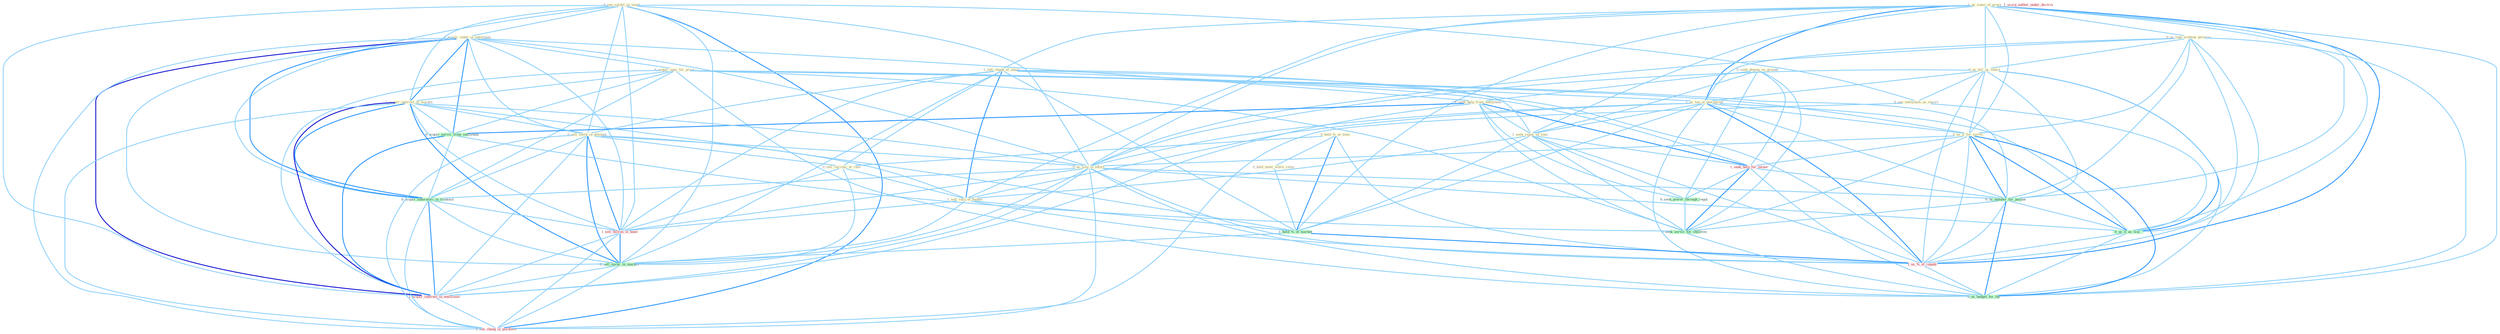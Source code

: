 Graph G{ 
    node
    [shape=polygon,style=filled,width=.5,height=.06,color="#BDFCC9",fixedsize=true,fontsize=4,
    fontcolor="#2f4f4f"];
    {node
    [color="#ffffe0", fontcolor="#8b7d6b"] "1_us_some_of_proce " "0_see_volatil_in_stock " "0_us_logo_without_permiss " "0_seek_damag_on_ground " "1_acquir_stake_in_entitynam " "0_us_bill_as_vehicl " "1_sell_chunk_of_share " "0_hold_%_at_time " "0_see_entitynam_as_resort " "0_acquir_oper_for_price " "0_seek_help_from_entitynam " "1_us_ton_of_newsprint " "1_seek_repay_of_loan " "1_acquir_interest_in_market " "0_us_it_for_servic " "0_sell_stock_in_attempt " "0_us_issu_in_effort " "0_hold_meet_while_refus " "0_sell_currenc_at_rate " "1_sell_valu_of_basket "}
{node [color="#fff0f5", fontcolor="#b22222"] "1_seek_help_for_owner " "1_sell_billion_in_bond " "1_usurp_author_under_doctrin " "1_us_%_of_capabl " "1_acquir_interest_in_entitynam " "1_see_chang_in_portfolio "}
edge [color="#B0E2FF"];

	"1_us_some_of_proce " -- "0_us_logo_without_permiss " [w="1", color="#87cefa" ];
	"1_us_some_of_proce " -- "0_us_bill_as_vehicl " [w="1", color="#87cefa" ];
	"1_us_some_of_proce " -- "1_sell_chunk_of_share " [w="1", color="#87cefa" ];
	"1_us_some_of_proce " -- "1_us_ton_of_newsprint " [w="2", color="#1e90ff" , len=0.8];
	"1_us_some_of_proce " -- "1_seek_repay_of_loan " [w="1", color="#87cefa" ];
	"1_us_some_of_proce " -- "0_us_it_for_servic " [w="1", color="#87cefa" ];
	"1_us_some_of_proce " -- "0_us_issu_in_effort " [w="1", color="#87cefa" ];
	"1_us_some_of_proce " -- "1_sell_valu_of_basket " [w="1", color="#87cefa" ];
	"1_us_some_of_proce " -- "1_hold_%_of_market " [w="1", color="#87cefa" ];
	"1_us_some_of_proce " -- "0_us_number_for_purpos " [w="1", color="#87cefa" ];
	"1_us_some_of_proce " -- "0_us_it_as_wai " [w="1", color="#87cefa" ];
	"1_us_some_of_proce " -- "1_us_%_of_capabl " [w="2", color="#1e90ff" , len=0.8];
	"1_us_some_of_proce " -- "0_us_budget_for_thi " [w="1", color="#87cefa" ];
	"0_see_volatil_in_stock " -- "1_acquir_stake_in_entitynam " [w="1", color="#87cefa" ];
	"0_see_volatil_in_stock " -- "0_see_entitynam_as_resort " [w="1", color="#87cefa" ];
	"0_see_volatil_in_stock " -- "1_acquir_interest_in_market " [w="1", color="#87cefa" ];
	"0_see_volatil_in_stock " -- "0_sell_stock_in_attempt " [w="1", color="#87cefa" ];
	"0_see_volatil_in_stock " -- "0_us_issu_in_effort " [w="1", color="#87cefa" ];
	"0_see_volatil_in_stock " -- "0_acquir_laboratori_in_transact " [w="1", color="#87cefa" ];
	"0_see_volatil_in_stock " -- "1_sell_billion_in_bond " [w="1", color="#87cefa" ];
	"0_see_volatil_in_stock " -- "0_sell_secur_in_market " [w="1", color="#87cefa" ];
	"0_see_volatil_in_stock " -- "1_acquir_interest_in_entitynam " [w="1", color="#87cefa" ];
	"0_see_volatil_in_stock " -- "1_see_chang_in_portfolio " [w="2", color="#1e90ff" , len=0.8];
	"0_us_logo_without_permiss " -- "0_us_bill_as_vehicl " [w="1", color="#87cefa" ];
	"0_us_logo_without_permiss " -- "1_us_ton_of_newsprint " [w="1", color="#87cefa" ];
	"0_us_logo_without_permiss " -- "0_us_it_for_servic " [w="1", color="#87cefa" ];
	"0_us_logo_without_permiss " -- "0_us_issu_in_effort " [w="1", color="#87cefa" ];
	"0_us_logo_without_permiss " -- "0_us_number_for_purpos " [w="1", color="#87cefa" ];
	"0_us_logo_without_permiss " -- "0_us_it_as_wai " [w="1", color="#87cefa" ];
	"0_us_logo_without_permiss " -- "1_us_%_of_capabl " [w="1", color="#87cefa" ];
	"0_us_logo_without_permiss " -- "0_us_budget_for_thi " [w="1", color="#87cefa" ];
	"0_seek_damag_on_ground " -- "0_seek_help_from_entitynam " [w="1", color="#87cefa" ];
	"0_seek_damag_on_ground " -- "1_seek_repay_of_loan " [w="1", color="#87cefa" ];
	"0_seek_damag_on_ground " -- "1_seek_help_for_owner " [w="1", color="#87cefa" ];
	"0_seek_damag_on_ground " -- "0_seek_power_through_regul " [w="1", color="#87cefa" ];
	"0_seek_damag_on_ground " -- "0_seek_servic_for_children " [w="1", color="#87cefa" ];
	"1_acquir_stake_in_entitynam " -- "0_acquir_oper_for_price " [w="1", color="#87cefa" ];
	"1_acquir_stake_in_entitynam " -- "0_seek_help_from_entitynam " [w="1", color="#87cefa" ];
	"1_acquir_stake_in_entitynam " -- "1_acquir_interest_in_market " [w="2", color="#1e90ff" , len=0.8];
	"1_acquir_stake_in_entitynam " -- "0_sell_stock_in_attempt " [w="1", color="#87cefa" ];
	"1_acquir_stake_in_entitynam " -- "0_us_issu_in_effort " [w="1", color="#87cefa" ];
	"1_acquir_stake_in_entitynam " -- "0_acquir_servic_from_entitynam " [w="2", color="#1e90ff" , len=0.8];
	"1_acquir_stake_in_entitynam " -- "0_acquir_laboratori_in_transact " [w="2", color="#1e90ff" , len=0.8];
	"1_acquir_stake_in_entitynam " -- "1_sell_billion_in_bond " [w="1", color="#87cefa" ];
	"1_acquir_stake_in_entitynam " -- "0_sell_secur_in_market " [w="1", color="#87cefa" ];
	"1_acquir_stake_in_entitynam " -- "1_acquir_interest_in_entitynam " [w="3", color="#0000cd" , len=0.6];
	"1_acquir_stake_in_entitynam " -- "1_see_chang_in_portfolio " [w="1", color="#87cefa" ];
	"0_us_bill_as_vehicl " -- "0_see_entitynam_as_resort " [w="1", color="#87cefa" ];
	"0_us_bill_as_vehicl " -- "1_us_ton_of_newsprint " [w="1", color="#87cefa" ];
	"0_us_bill_as_vehicl " -- "0_us_it_for_servic " [w="1", color="#87cefa" ];
	"0_us_bill_as_vehicl " -- "0_us_issu_in_effort " [w="1", color="#87cefa" ];
	"0_us_bill_as_vehicl " -- "0_us_number_for_purpos " [w="1", color="#87cefa" ];
	"0_us_bill_as_vehicl " -- "0_us_it_as_wai " [w="2", color="#1e90ff" , len=0.8];
	"0_us_bill_as_vehicl " -- "1_us_%_of_capabl " [w="1", color="#87cefa" ];
	"0_us_bill_as_vehicl " -- "0_us_budget_for_thi " [w="1", color="#87cefa" ];
	"1_sell_chunk_of_share " -- "1_us_ton_of_newsprint " [w="1", color="#87cefa" ];
	"1_sell_chunk_of_share " -- "1_seek_repay_of_loan " [w="1", color="#87cefa" ];
	"1_sell_chunk_of_share " -- "0_sell_stock_in_attempt " [w="1", color="#87cefa" ];
	"1_sell_chunk_of_share " -- "0_sell_currenc_at_rate " [w="1", color="#87cefa" ];
	"1_sell_chunk_of_share " -- "1_sell_valu_of_basket " [w="2", color="#1e90ff" , len=0.8];
	"1_sell_chunk_of_share " -- "1_hold_%_of_market " [w="1", color="#87cefa" ];
	"1_sell_chunk_of_share " -- "1_sell_billion_in_bond " [w="1", color="#87cefa" ];
	"1_sell_chunk_of_share " -- "1_us_%_of_capabl " [w="1", color="#87cefa" ];
	"1_sell_chunk_of_share " -- "0_sell_secur_in_market " [w="1", color="#87cefa" ];
	"0_hold_%_at_time " -- "0_hold_meet_while_refus " [w="1", color="#87cefa" ];
	"0_hold_%_at_time " -- "0_sell_currenc_at_rate " [w="1", color="#87cefa" ];
	"0_hold_%_at_time " -- "1_hold_%_of_market " [w="2", color="#1e90ff" , len=0.8];
	"0_hold_%_at_time " -- "1_us_%_of_capabl " [w="1", color="#87cefa" ];
	"0_see_entitynam_as_resort " -- "0_us_it_as_wai " [w="1", color="#87cefa" ];
	"0_see_entitynam_as_resort " -- "1_see_chang_in_portfolio " [w="1", color="#87cefa" ];
	"0_acquir_oper_for_price " -- "1_acquir_interest_in_market " [w="1", color="#87cefa" ];
	"0_acquir_oper_for_price " -- "0_us_it_for_servic " [w="1", color="#87cefa" ];
	"0_acquir_oper_for_price " -- "1_seek_help_for_owner " [w="1", color="#87cefa" ];
	"0_acquir_oper_for_price " -- "0_acquir_servic_from_entitynam " [w="1", color="#87cefa" ];
	"0_acquir_oper_for_price " -- "0_us_number_for_purpos " [w="1", color="#87cefa" ];
	"0_acquir_oper_for_price " -- "0_acquir_laboratori_in_transact " [w="1", color="#87cefa" ];
	"0_acquir_oper_for_price " -- "1_acquir_interest_in_entitynam " [w="1", color="#87cefa" ];
	"0_acquir_oper_for_price " -- "0_seek_servic_for_children " [w="1", color="#87cefa" ];
	"0_acquir_oper_for_price " -- "0_us_budget_for_thi " [w="1", color="#87cefa" ];
	"0_seek_help_from_entitynam " -- "1_seek_repay_of_loan " [w="1", color="#87cefa" ];
	"0_seek_help_from_entitynam " -- "1_seek_help_for_owner " [w="2", color="#1e90ff" , len=0.8];
	"0_seek_help_from_entitynam " -- "0_acquir_servic_from_entitynam " [w="2", color="#1e90ff" , len=0.8];
	"0_seek_help_from_entitynam " -- "0_seek_power_through_regul " [w="1", color="#87cefa" ];
	"0_seek_help_from_entitynam " -- "1_acquir_interest_in_entitynam " [w="1", color="#87cefa" ];
	"0_seek_help_from_entitynam " -- "0_seek_servic_for_children " [w="1", color="#87cefa" ];
	"1_us_ton_of_newsprint " -- "1_seek_repay_of_loan " [w="1", color="#87cefa" ];
	"1_us_ton_of_newsprint " -- "0_us_it_for_servic " [w="1", color="#87cefa" ];
	"1_us_ton_of_newsprint " -- "0_us_issu_in_effort " [w="1", color="#87cefa" ];
	"1_us_ton_of_newsprint " -- "1_sell_valu_of_basket " [w="1", color="#87cefa" ];
	"1_us_ton_of_newsprint " -- "1_hold_%_of_market " [w="1", color="#87cefa" ];
	"1_us_ton_of_newsprint " -- "0_us_number_for_purpos " [w="1", color="#87cefa" ];
	"1_us_ton_of_newsprint " -- "0_us_it_as_wai " [w="1", color="#87cefa" ];
	"1_us_ton_of_newsprint " -- "1_us_%_of_capabl " [w="2", color="#1e90ff" , len=0.8];
	"1_us_ton_of_newsprint " -- "0_us_budget_for_thi " [w="1", color="#87cefa" ];
	"1_seek_repay_of_loan " -- "1_sell_valu_of_basket " [w="1", color="#87cefa" ];
	"1_seek_repay_of_loan " -- "1_seek_help_for_owner " [w="1", color="#87cefa" ];
	"1_seek_repay_of_loan " -- "1_hold_%_of_market " [w="1", color="#87cefa" ];
	"1_seek_repay_of_loan " -- "0_seek_power_through_regul " [w="1", color="#87cefa" ];
	"1_seek_repay_of_loan " -- "1_us_%_of_capabl " [w="1", color="#87cefa" ];
	"1_seek_repay_of_loan " -- "0_seek_servic_for_children " [w="1", color="#87cefa" ];
	"1_acquir_interest_in_market " -- "0_sell_stock_in_attempt " [w="1", color="#87cefa" ];
	"1_acquir_interest_in_market " -- "0_us_issu_in_effort " [w="1", color="#87cefa" ];
	"1_acquir_interest_in_market " -- "0_acquir_servic_from_entitynam " [w="1", color="#87cefa" ];
	"1_acquir_interest_in_market " -- "1_hold_%_of_market " [w="1", color="#87cefa" ];
	"1_acquir_interest_in_market " -- "0_acquir_laboratori_in_transact " [w="2", color="#1e90ff" , len=0.8];
	"1_acquir_interest_in_market " -- "1_sell_billion_in_bond " [w="1", color="#87cefa" ];
	"1_acquir_interest_in_market " -- "0_sell_secur_in_market " [w="2", color="#1e90ff" , len=0.8];
	"1_acquir_interest_in_market " -- "1_acquir_interest_in_entitynam " [w="3", color="#0000cd" , len=0.6];
	"1_acquir_interest_in_market " -- "1_see_chang_in_portfolio " [w="1", color="#87cefa" ];
	"0_us_it_for_servic " -- "0_us_issu_in_effort " [w="1", color="#87cefa" ];
	"0_us_it_for_servic " -- "1_seek_help_for_owner " [w="1", color="#87cefa" ];
	"0_us_it_for_servic " -- "0_us_number_for_purpos " [w="2", color="#1e90ff" , len=0.8];
	"0_us_it_for_servic " -- "0_us_it_as_wai " [w="2", color="#1e90ff" , len=0.8];
	"0_us_it_for_servic " -- "1_us_%_of_capabl " [w="1", color="#87cefa" ];
	"0_us_it_for_servic " -- "0_seek_servic_for_children " [w="1", color="#87cefa" ];
	"0_us_it_for_servic " -- "0_us_budget_for_thi " [w="2", color="#1e90ff" , len=0.8];
	"0_sell_stock_in_attempt " -- "0_us_issu_in_effort " [w="1", color="#87cefa" ];
	"0_sell_stock_in_attempt " -- "0_sell_currenc_at_rate " [w="1", color="#87cefa" ];
	"0_sell_stock_in_attempt " -- "1_sell_valu_of_basket " [w="1", color="#87cefa" ];
	"0_sell_stock_in_attempt " -- "0_acquir_laboratori_in_transact " [w="1", color="#87cefa" ];
	"0_sell_stock_in_attempt " -- "1_sell_billion_in_bond " [w="2", color="#1e90ff" , len=0.8];
	"0_sell_stock_in_attempt " -- "0_sell_secur_in_market " [w="2", color="#1e90ff" , len=0.8];
	"0_sell_stock_in_attempt " -- "1_acquir_interest_in_entitynam " [w="1", color="#87cefa" ];
	"0_sell_stock_in_attempt " -- "1_see_chang_in_portfolio " [w="1", color="#87cefa" ];
	"0_us_issu_in_effort " -- "0_us_number_for_purpos " [w="1", color="#87cefa" ];
	"0_us_issu_in_effort " -- "0_acquir_laboratori_in_transact " [w="1", color="#87cefa" ];
	"0_us_issu_in_effort " -- "1_sell_billion_in_bond " [w="1", color="#87cefa" ];
	"0_us_issu_in_effort " -- "0_us_it_as_wai " [w="1", color="#87cefa" ];
	"0_us_issu_in_effort " -- "1_us_%_of_capabl " [w="1", color="#87cefa" ];
	"0_us_issu_in_effort " -- "0_sell_secur_in_market " [w="1", color="#87cefa" ];
	"0_us_issu_in_effort " -- "1_acquir_interest_in_entitynam " [w="1", color="#87cefa" ];
	"0_us_issu_in_effort " -- "1_see_chang_in_portfolio " [w="1", color="#87cefa" ];
	"0_us_issu_in_effort " -- "0_us_budget_for_thi " [w="1", color="#87cefa" ];
	"0_hold_meet_while_refus " -- "1_hold_%_of_market " [w="1", color="#87cefa" ];
	"0_sell_currenc_at_rate " -- "1_sell_valu_of_basket " [w="1", color="#87cefa" ];
	"0_sell_currenc_at_rate " -- "1_sell_billion_in_bond " [w="1", color="#87cefa" ];
	"0_sell_currenc_at_rate " -- "0_sell_secur_in_market " [w="1", color="#87cefa" ];
	"1_sell_valu_of_basket " -- "1_hold_%_of_market " [w="1", color="#87cefa" ];
	"1_sell_valu_of_basket " -- "1_sell_billion_in_bond " [w="1", color="#87cefa" ];
	"1_sell_valu_of_basket " -- "1_us_%_of_capabl " [w="1", color="#87cefa" ];
	"1_sell_valu_of_basket " -- "0_sell_secur_in_market " [w="1", color="#87cefa" ];
	"1_seek_help_for_owner " -- "0_seek_power_through_regul " [w="1", color="#87cefa" ];
	"1_seek_help_for_owner " -- "0_us_number_for_purpos " [w="1", color="#87cefa" ];
	"1_seek_help_for_owner " -- "0_seek_servic_for_children " [w="2", color="#1e90ff" , len=0.8];
	"1_seek_help_for_owner " -- "0_us_budget_for_thi " [w="1", color="#87cefa" ];
	"0_acquir_servic_from_entitynam " -- "0_acquir_laboratori_in_transact " [w="1", color="#87cefa" ];
	"0_acquir_servic_from_entitynam " -- "1_acquir_interest_in_entitynam " [w="2", color="#1e90ff" , len=0.8];
	"0_acquir_servic_from_entitynam " -- "0_seek_servic_for_children " [w="1", color="#87cefa" ];
	"1_hold_%_of_market " -- "1_us_%_of_capabl " [w="2", color="#1e90ff" , len=0.8];
	"1_hold_%_of_market " -- "0_sell_secur_in_market " [w="1", color="#87cefa" ];
	"0_seek_power_through_regul " -- "0_seek_servic_for_children " [w="1", color="#87cefa" ];
	"0_us_number_for_purpos " -- "0_us_it_as_wai " [w="1", color="#87cefa" ];
	"0_us_number_for_purpos " -- "1_us_%_of_capabl " [w="1", color="#87cefa" ];
	"0_us_number_for_purpos " -- "0_seek_servic_for_children " [w="1", color="#87cefa" ];
	"0_us_number_for_purpos " -- "0_us_budget_for_thi " [w="2", color="#1e90ff" , len=0.8];
	"0_acquir_laboratori_in_transact " -- "1_sell_billion_in_bond " [w="1", color="#87cefa" ];
	"0_acquir_laboratori_in_transact " -- "0_sell_secur_in_market " [w="1", color="#87cefa" ];
	"0_acquir_laboratori_in_transact " -- "1_acquir_interest_in_entitynam " [w="2", color="#1e90ff" , len=0.8];
	"0_acquir_laboratori_in_transact " -- "1_see_chang_in_portfolio " [w="1", color="#87cefa" ];
	"1_sell_billion_in_bond " -- "0_sell_secur_in_market " [w="2", color="#1e90ff" , len=0.8];
	"1_sell_billion_in_bond " -- "1_acquir_interest_in_entitynam " [w="1", color="#87cefa" ];
	"1_sell_billion_in_bond " -- "1_see_chang_in_portfolio " [w="1", color="#87cefa" ];
	"0_us_it_as_wai " -- "1_us_%_of_capabl " [w="1", color="#87cefa" ];
	"0_us_it_as_wai " -- "0_us_budget_for_thi " [w="1", color="#87cefa" ];
	"1_us_%_of_capabl " -- "0_us_budget_for_thi " [w="1", color="#87cefa" ];
	"0_sell_secur_in_market " -- "1_acquir_interest_in_entitynam " [w="1", color="#87cefa" ];
	"0_sell_secur_in_market " -- "1_see_chang_in_portfolio " [w="1", color="#87cefa" ];
	"1_acquir_interest_in_entitynam " -- "1_see_chang_in_portfolio " [w="1", color="#87cefa" ];
	"0_seek_servic_for_children " -- "0_us_budget_for_thi " [w="1", color="#87cefa" ];
}